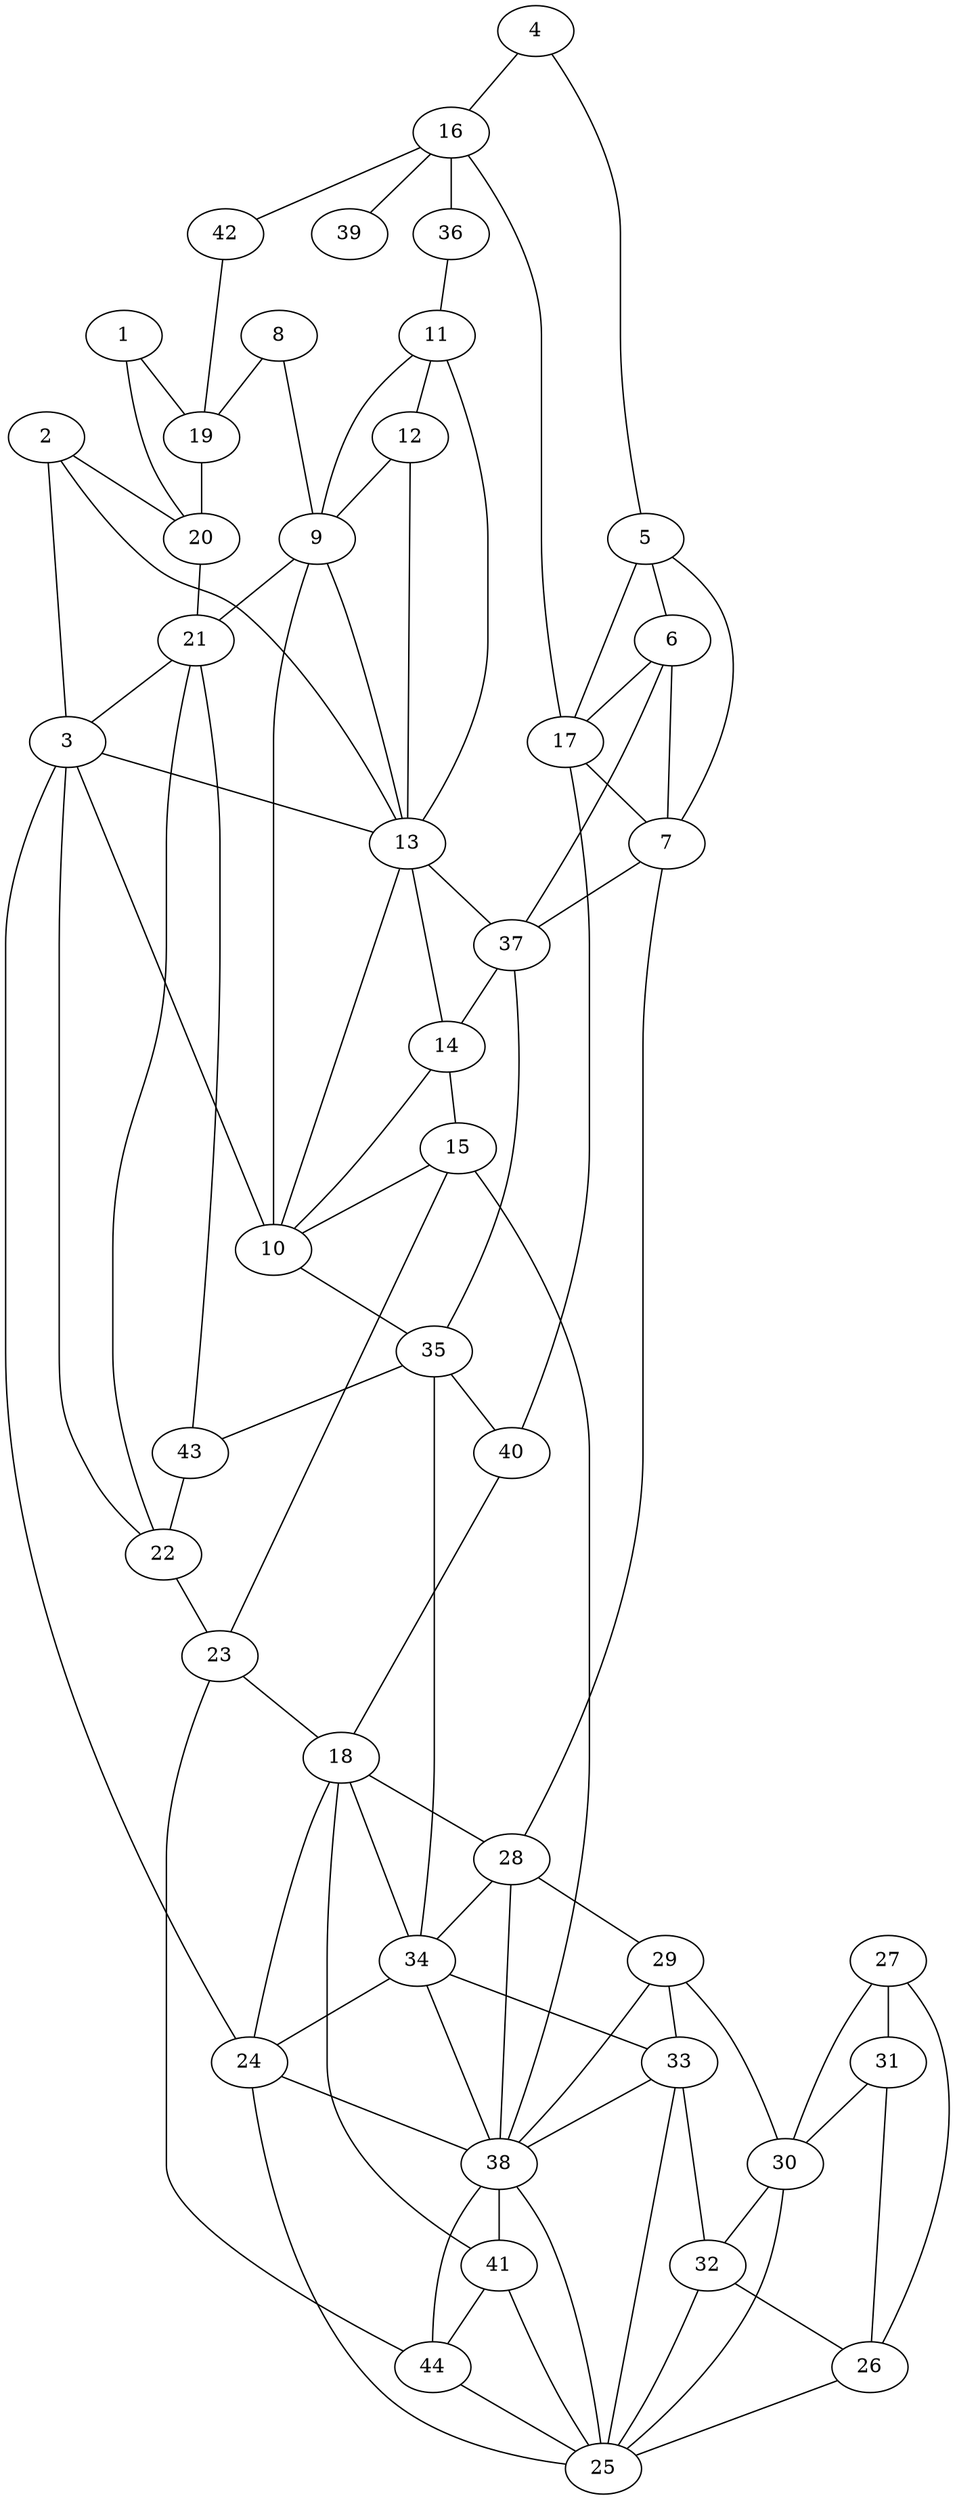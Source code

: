 graph pdb1b3s {
	1	 [aaLength=11,
		sequence=FDGVADYLQTY,
		type=0];
	19	 [aaLength=3,
		sequence=GEQ,
		type=0];
	1 -- 19	 [distance0="13.82156",
		frequency=1,
		type0=2];
	2	 [aaLength=7,
		sequence=KSEAQAL,
		type=0];
	3	 [aaLength=4,
		sequence=LADV,
		type=0];
	2 -- 3	 [distance0="15.69538",
		distance1="8.0",
		frequency=2,
		type0=1,
		type1=4];
	13	 [aaLength=8,
		sequence=LDALWDCL,
		type=0];
	2 -- 13	 [distance0="18.0264",
		frequency=1,
		type0=3];
	20	 [aaLength=11,
		sequence=ISDLHQTLKKE,
		type=0];
	2 -- 20	 [distance0="17.75314",
		frequency=1,
		type0=2];
	10	 [aaLength=4,
		sequence=LADV,
		type=0];
	3 -- 10	 [distance0="13.67152",
		frequency=1,
		type0=2];
	3 -- 13	 [distance0="13.55178",
		frequency=1,
		type0=1];
	24	 [aaLength=5,
		sequence=WREAD,
		type=1];
	3 -- 24	 [distance0="25.0",
		frequency=1,
		type0=4];
	4	 [aaLength=11,
		sequence=FDGVADYLQTY,
		type=0];
	5	 [aaLength=6,
		sequence=KSEAQA,
		type=0];
	4 -- 5	 [distance0="9.0",
		frequency=1,
		type0=4];
	16	 [aaLength=11,
		sequence=ISDLHQTLKKE,
		type=0];
	4 -- 16	 [distance0="22.99424",
		frequency=1,
		type0=3];
	7	 [aaLength=4,
		sequence=LADV,
		type=0];
	5 -- 7	 [distance0="19.30923",
		frequency=1,
		type0=3];
	6	 [aaLength=3,
		sequence=ASK,
		type=0];
	5 -- 6	 [distance0="18.06226",
		distance1="4.0",
		frequency=2,
		type0=2,
		type1=4];
	17	 [aaLength=10,
		sequence=LDALWDCLTG,
		type=0];
	5 -- 17	 [distance0="12.8529",
		frequency=1,
		type0=1];
	6 -- 7	 [distance0="6.322232",
		distance1="2.0",
		frequency=2,
		type0=1,
		type1=4];
	6 -- 17	 [distance0="12.74991",
		frequency=1,
		type0=2];
	37	 [aaLength=6,
		sequence=LVLEWR,
		type=1];
	6 -- 37	 [distance0="15.16619",
		frequency=1,
		type0=3];
	28	 [aaLength=5,
		sequence=WREAD,
		type=1];
	7 -- 28	 [distance0="25.0",
		frequency=1,
		type0=4];
	7 -- 37	 [distance0="13.9976",
		frequency=1,
		type0=3];
	8	 [aaLength=11,
		sequence=FDGVADYLQTY,
		type=0];
	9	 [aaLength=6,
		sequence=KSEAQA,
		type=0];
	8 -- 9	 [distance0="9.0",
		frequency=1,
		type0=4];
	8 -- 19	 [distance0="19.85072",
		frequency=1,
		type0=3];
	9 -- 10	 [distance0="19.30573",
		distance1="9.0",
		frequency=2,
		type0=3,
		type1=4];
	9 -- 13	 [distance0="16.08337",
		frequency=1,
		type0=1];
	21	 [aaLength=10,
		sequence=LDALWDCLTG,
		type=0];
	9 -- 21	 [distance0="17.96679",
		frequency=1,
		type0=2];
	10 -- 13	 [distance0="7.337025",
		frequency=1,
		type0=1];
	35	 [aaLength=5,
		sequence=GGDIF,
		type=1];
	10 -- 35	 [distance0="6.0",
		frequency=1,
		type0=4];
	11	 [aaLength=3,
		sequence=GEQ,
		type=0];
	11 -- 9	 [distance0="30.60064",
		frequency=1,
		type0=2];
	12	 [aaLength=11,
		sequence=ISDLHQTLKKE,
		type=0];
	11 -- 12	 [distance0="10.55886",
		distance1="3.0",
		frequency=2,
		type0=1,
		type1=4];
	11 -- 13	 [distance0="32.56057",
		frequency=1,
		type0=3];
	12 -- 9	 [distance0="20.15776",
		frequency=1,
		type0=2];
	12 -- 13	 [distance0="23.85248",
		distance1="10.0",
		frequency=2,
		type0=3,
		type1=4];
	13 -- 37	 [distance0="7.0",
		frequency=1,
		type0=4];
	14	 [aaLength=7,
		sequence=FEQSKQL,
		type=0];
	14 -- 10	 [distance0="19.01085",
		frequency=1,
		type0=2];
	14 -- 13	 [distance0="25.38571",
		frequency=1,
		type0=3];
	15	 [aaLength=15,
		sequence=GAESVLQVFREAKAE,
		type=0];
	14 -- 15	 [distance0="17.97352",
		distance1="3.0",
		frequency=2,
		type0=1,
		type1=4];
	15 -- 10	 [distance0="25.76548",
		frequency=1,
		type0=3];
	23	 [aaLength=14,
		sequence=GAESVLQVFREAKA,
		type=0];
	15 -- 23	 [distance0="23.5502",
		frequency=1,
		type0=2];
	38	 [aaLength=5,
		sequence=ITIIL,
		type=1];
	15 -- 38	 [distance0="3.0",
		frequency=1,
		type0=4];
	16 -- 17	 [distance0="10.0",
		frequency=1,
		type0=4];
	36	 [aaLength=6,
		sequence=KKAVIN,
		type=1];
	16 -- 36	 [distance0="18.98137",
		frequency=1,
		type0=3];
	39	 [aaLength=4,
		sequence=AVIN,
		type=1];
	16 -- 39	 [distance0="17.78461",
		frequency=1,
		type0=1];
	42	 [aaLength=5,
		sequence=KAVIN,
		type=1];
	16 -- 42	 [distance0="18.36552",
		frequency=1,
		type0=2];
	17 -- 7	 [distance0="11.19996",
		frequency=1,
		type0=1];
	40	 [aaLength=6,
		sequence=LVLEWR,
		type=1];
	17 -- 40	 [distance0="5.0",
		frequency=1,
		type0=4];
	18	 [aaLength=14,
		sequence=AESVLQVFREAKAE,
		type=0];
	18 -- 24	 [distance0="21.68835",
		frequency=1,
		type0=1];
	18 -- 28	 [distance0="21.68835",
		frequency=1,
		type0=2];
	34	 [aaLength=5,
		sequence=WREAD,
		type=1];
	18 -- 34	 [distance0="21.68835",
		frequency=1,
		type0=3];
	41	 [aaLength=5,
		sequence=ITIIL,
		type=1];
	18 -- 41	 [distance0="3.0",
		frequency=1,
		type0=4];
	19 -- 20	 [distance0="7.847674",
		distance1="3.0",
		frequency=2,
		type0=1,
		type1=4];
	20 -- 1	 [distance0="16.88427",
		frequency=1,
		type0=2];
	20 -- 21	 [distance0="10.0",
		frequency=1,
		type0=4];
	21 -- 3	 [distance0="18.017",
		frequency=1,
		type0=3];
	43	 [aaLength=6,
		sequence=LVLEWR,
		type=1];
	21 -- 43	 [distance0="5.0",
		frequency=1,
		type0=4];
	22	 [aaLength=6,
		sequence=FEQSKQ,
		type=0];
	22 -- 3	 [distance0="26.65052",
		frequency=1,
		type0=3];
	22 -- 21	 [distance0="26.28047",
		frequency=1,
		type0=2];
	22 -- 23	 [distance0="16.80229",
		distance1="4.0",
		frequency=2,
		type0=1,
		type1=4];
	23 -- 18	 [distance0="28.7854",
		frequency=1,
		type0=3];
	44	 [aaLength=5,
		sequence=ITIIL,
		type=1];
	23 -- 44	 [distance0="4.0",
		frequency=1,
		type0=4];
	25	 [aaLength=5,
		sequence=RILYS,
		type=1];
	24 -- 25	 [distance0="11.0",
		frequency=1,
		type0=4];
	24 -- 38	 [distance0="14.0",
		frequency=1,
		type0=3];
	25 -- 38	 [distance0="2.0",
		frequency=1,
		type0=3];
	26	 [aaLength=4,
		sequence=IYKT,
		type=1];
	26 -- 25	 [distance0="9.0",
		frequency=1,
		type0=3];
	27	 [aaLength=4,
		sequence=TKIR,
		type=1];
	27 -- 26	 [distance0="11.0",
		frequency=1,
		type0=2];
	30	 [aaLength=4,
		sequence=IYKT,
		type=1];
	27 -- 30	 [distance0="11.0",
		frequency=1,
		type0=3];
	31	 [aaLength=4,
		sequence=TKIR,
		type=1];
	27 -- 31	 [distance0="0.0",
		frequency=1,
		type0=1];
	29	 [aaLength=5,
		sequence=RILYS,
		type=1];
	28 -- 29	 [distance0="11.0",
		frequency=1,
		type0=4];
	28 -- 34	 [distance0="0.0",
		frequency=1,
		type0=2];
	28 -- 38	 [distance0="14.0",
		frequency=1,
		type0=3];
	29 -- 30	 [distance0="4.0",
		frequency=1,
		type0=4];
	33	 [aaLength=5,
		sequence=RILYS,
		type=1];
	29 -- 33	 [distance0="0.0",
		frequency=1,
		type0=2];
	29 -- 38	 [distance0="2.0",
		frequency=1,
		type0=3];
	30 -- 25	 [distance0="9.0",
		frequency=1,
		type0=3];
	32	 [aaLength=4,
		sequence=IYKT,
		type=1];
	30 -- 32	 [distance0="0.0",
		frequency=1,
		type0=2];
	31 -- 26	 [distance0="11.0",
		frequency=1,
		type0=2];
	31 -- 30	 [distance0="11.0",
		frequency=1,
		type0=3];
	32 -- 25	 [distance0="9.0",
		frequency=1,
		type0=3];
	32 -- 26	 [distance0="0.0",
		frequency=1,
		type0=1];
	33 -- 25	 [distance0="0.0",
		frequency=1,
		type0=1];
	33 -- 32	 [distance0="4.0",
		frequency=1,
		type0=4];
	33 -- 38	 [distance0="2.0",
		frequency=1,
		type0=3];
	34 -- 24	 [distance0="0.0",
		frequency=1,
		type0=1];
	34 -- 33	 [distance0="11.0",
		frequency=1,
		type0=4];
	34 -- 38	 [distance0="14.0",
		frequency=1,
		type0=3];
	35 -- 34	 [distance0="14.0",
		frequency=1,
		type0=4];
	35 -- 37	 [distance0="2.0",
		frequency=1,
		type0=1];
	35 -- 40	 [distance0="2.0",
		frequency=1,
		type0=2];
	35 -- 43	 [distance0="2.0",
		frequency=1,
		type0=3];
	36 -- 11	 [distance0="0.0",
		frequency=1,
		type0=5];
	37 -- 14	 [distance0="1.0",
		frequency=1,
		type0=4];
	38 -- 41	 [distance0="0.0",
		frequency=1,
		type0=1];
	40 -- 18	 [distance0="12.0",
		frequency=1,
		type0=4];
	41 -- 25	 [distance0="2.0",
		frequency=1,
		type0=3];
	41 -- 44	 [distance0="0.0",
		frequency=1,
		type0=2];
	42 -- 19	 [distance0="0.0",
		frequency=1,
		type0=5];
	43 -- 22	 [distance0="1.0",
		frequency=1,
		type0=4];
	44 -- 25	 [distance0="2.0",
		frequency=1,
		type0=3];
	44 -- 38	 [distance0="0.0",
		frequency=1,
		type0=1];
}
